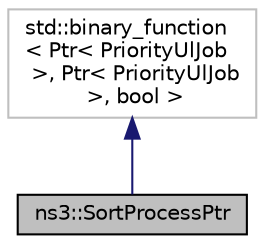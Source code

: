 digraph "ns3::SortProcessPtr"
{
 // LATEX_PDF_SIZE
  edge [fontname="Helvetica",fontsize="10",labelfontname="Helvetica",labelfontsize="10"];
  node [fontname="Helvetica",fontsize="10",shape=record];
  Node1 [label="ns3::SortProcessPtr",height=0.2,width=0.4,color="black", fillcolor="grey75", style="filled", fontcolor="black",tooltip="SortProcessPtr structure."];
  Node2 -> Node1 [dir="back",color="midnightblue",fontsize="10",style="solid",fontname="Helvetica"];
  Node2 [label="std::binary_function\l\< Ptr\< PriorityUlJob\l \>, Ptr\< PriorityUlJob\l \>, bool \>",height=0.2,width=0.4,color="grey75", fillcolor="white", style="filled",tooltip=" "];
}
